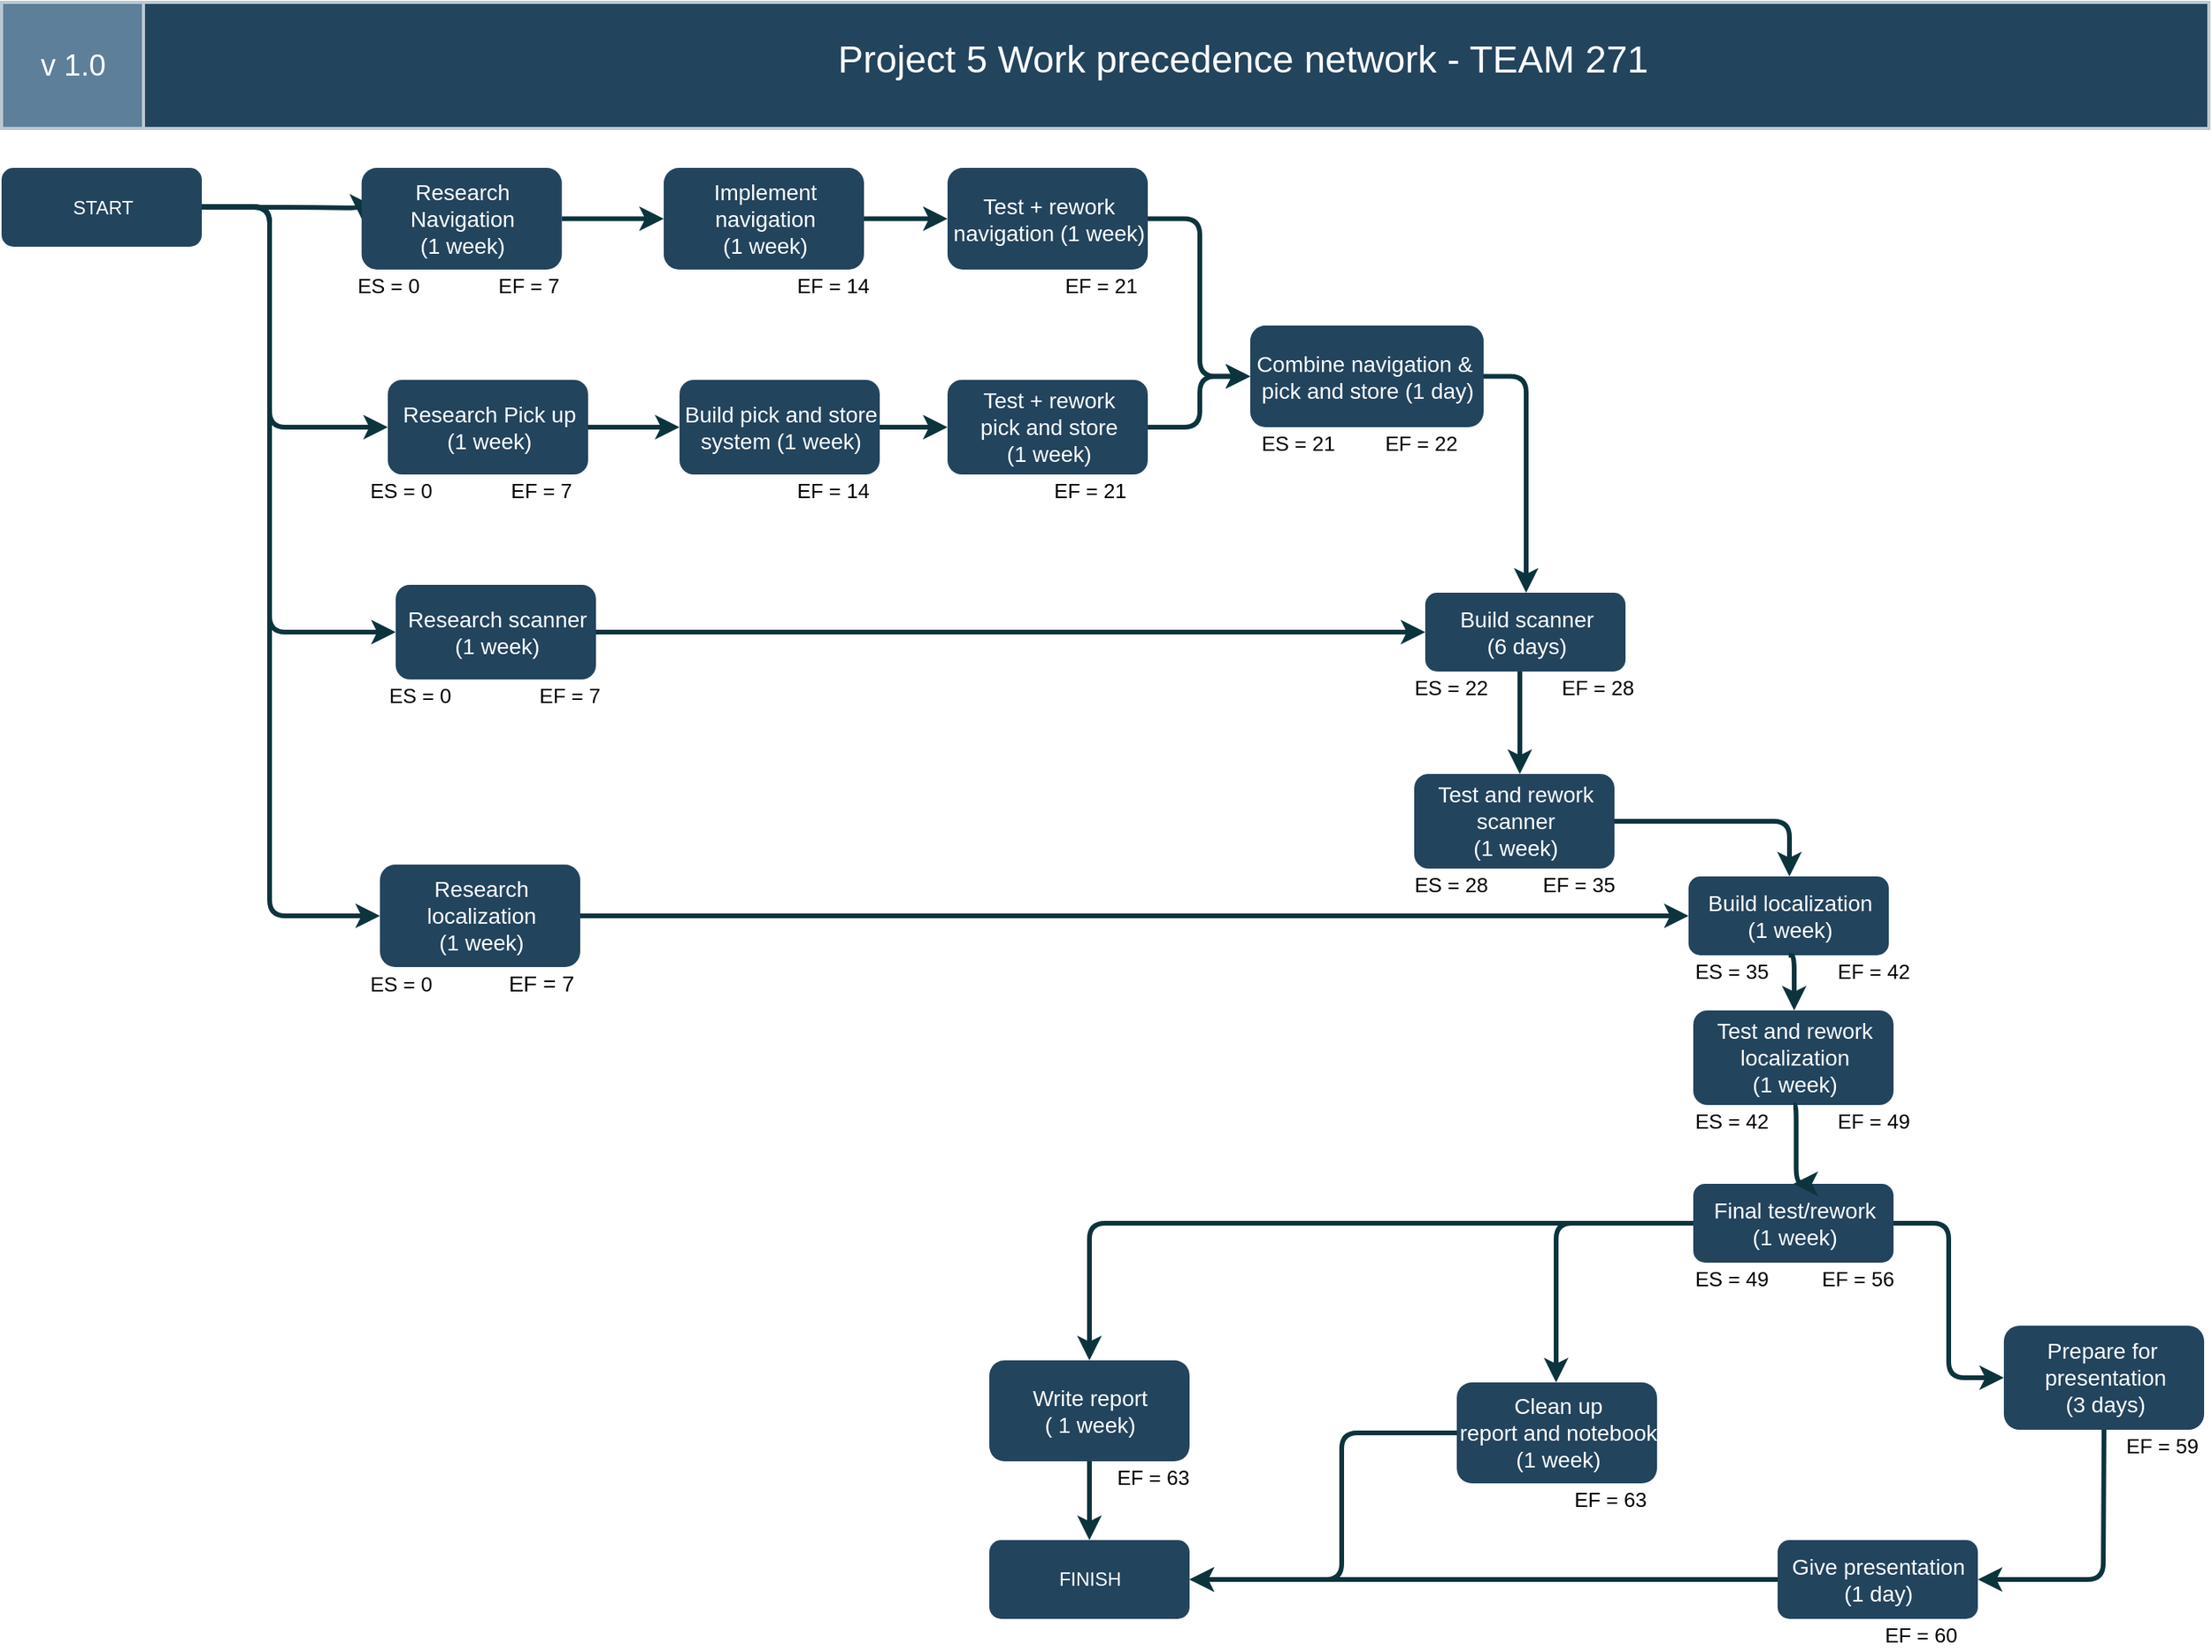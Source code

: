 <mxfile version="12.7.0" type="device"><diagram id="6a731a19-8d31-9384-78a2-239565b7b9f0" name="Page-1"><mxGraphModel dx="1422" dy="-114" grid="1" gridSize="10" guides="1" tooltips="1" connect="1" arrows="1" fold="1" page="1" pageScale="1" pageWidth="1169" pageHeight="827" background="#ffffff" math="0" shadow="0"><root><mxCell id="0"/><mxCell id="1" parent="0"/><mxCell id="56" value="Project 5 Work precedence network - TEAM 271" style="strokeColor=#BAC8D3;fillColor=#23445D;fontSize=24;strokeWidth=2;fontFamily=Helvetica;html=1;fontColor=#FFFFFF;fontStyle=0;spacingBottom=8;spacingRight=0;spacingLeft=83;" parent="1" vertex="1"><mxGeometry x="340" y="850.5" width="1310" height="80" as="geometry"/></mxCell><mxCell id="59" value="v 1.0" style="strokeColor=#BAC8D3;fillColor=#5d7f99;fontSize=19;strokeWidth=2;fontFamily=Helvetica;html=1;labelBackgroundColor=none;fontColor=#FFFFFF;" parent="1" vertex="1"><mxGeometry x="250" y="850.5" width="90" height="80" as="geometry"/></mxCell><mxCell id="89" style="edgeStyle=orthogonalEdgeStyle;rounded=1;jumpStyle=none;html=1;exitX=1;exitY=0.5;entryX=0;entryY=0.5;labelBackgroundColor=#ffffff;startArrow=none;startFill=0;endArrow=classic;jettySize=auto;orthogonalLoop=1;strokeColor=#0C343D;strokeWidth=3;fontFamily=Helvetica;fontSize=11;fontColor=#000000;" parent="1" source="90" target="92" edge="1"><mxGeometry relative="1" as="geometry"><Array as="points"><mxPoint x="440" y="981"/><mxPoint x="440" y="981"/></Array></mxGeometry></mxCell><mxCell id="90" value="&lt;font color=&quot;#ffffff&quot;&gt;START&lt;/font&gt;" style="rounded=1;fillColor=#23445D;strokeColor=none;strokeWidth=2;fontFamily=Helvetica;html=1;gradientColor=none;" parent="1" vertex="1"><mxGeometry x="250.005" y="955.5" width="127" height="50" as="geometry"/></mxCell><mxCell id="91" value="&lt;font color=&quot;#ffffff&quot; style=&quot;font-size: 14px&quot;&gt;Implement&lt;br&gt;navigation&lt;br&gt;(1 week)&lt;/font&gt;" style="rounded=1;fillColor=#23445D;strokeColor=none;strokeWidth=2;fontFamily=Helvetica;html=1;gradientColor=none;" parent="1" vertex="1"><mxGeometry x="670" y="955.5" width="127" height="64.5" as="geometry"/></mxCell><mxCell id="92" value="&lt;font color=&quot;#ffffff&quot; style=&quot;font-size: 14px&quot;&gt;Research&lt;br&gt;Navigation&lt;br&gt;(1 week)&lt;/font&gt;" style="rounded=1;fillColor=#23445D;strokeColor=none;strokeWidth=2;fontFamily=Helvetica;html=1;gradientColor=none;" parent="1" vertex="1"><mxGeometry x="478.35" y="955.5" width="127" height="64.5" as="geometry"/></mxCell><mxCell id="94" value="&lt;font color=&quot;#ffffff&quot; style=&quot;font-size: 14px&quot;&gt;Build pick and store&lt;br&gt;system (1 week)&lt;/font&gt;" style="rounded=1;fillColor=#23445D;strokeColor=none;strokeWidth=2;fontFamily=Helvetica;html=1;gradientColor=none;" parent="1" vertex="1"><mxGeometry x="680" y="1090" width="127" height="60" as="geometry"/></mxCell><mxCell id="96" value="&lt;font color=&quot;#ffffff&quot; style=&quot;font-size: 14px&quot;&gt;Research Pick up&lt;br&gt;(1 week)&lt;/font&gt;" style="rounded=1;fillColor=#23445D;strokeColor=none;strokeWidth=2;fontFamily=Helvetica;html=1;gradientColor=none;" parent="1" vertex="1"><mxGeometry x="495" y="1090" width="127" height="60" as="geometry"/></mxCell><mxCell id="98" value="&lt;font color=&quot;#ffffff&quot; style=&quot;font-size: 14px&quot;&gt;Test + rework&lt;br&gt;navigation (1 week)&lt;/font&gt;" style="rounded=1;fillColor=#23445D;strokeColor=none;strokeWidth=2;fontFamily=Helvetica;html=1;gradientColor=none;shadow=0;comic=0;" parent="1" vertex="1"><mxGeometry x="850" y="955.5" width="127" height="64.5" as="geometry"/></mxCell><mxCell id="99" value="&lt;font color=&quot;#ffffff&quot; style=&quot;font-size: 14px&quot;&gt;Prepare for&amp;nbsp;&lt;br&gt;presentation&lt;br&gt;(3 days)&lt;/font&gt;" style="rounded=1;fillColor=#23445D;strokeColor=none;strokeWidth=2;gradientColor=none;fontFamily=Helvetica;html=1;" parent="1" vertex="1"><mxGeometry x="1520" y="1690" width="127" height="66" as="geometry"/></mxCell><mxCell id="100" value="&lt;font color=&quot;#ffffff&quot; style=&quot;font-size: 14px&quot;&gt;Research scanner&lt;br&gt;(1 week)&lt;br&gt;&lt;/font&gt;" style="rounded=1;fillColor=#23445D;strokeColor=none;strokeWidth=2;fontFamily=Helvetica;html=1;gradientColor=none;" parent="1" vertex="1"><mxGeometry x="500" y="1220" width="127" height="60" as="geometry"/></mxCell><mxCell id="101" value="&lt;font color=&quot;#ffffff&quot; style=&quot;font-size: 14px&quot;&gt;Research&lt;br&gt;localization&lt;br&gt;(1 week)&lt;br&gt;&lt;/font&gt;" style="rounded=1;fillColor=#23445D;strokeColor=none;strokeWidth=2;fontFamily=Helvetica;html=1;gradientColor=none;" parent="1" vertex="1"><mxGeometry x="490" y="1397.5" width="127" height="65" as="geometry"/></mxCell><mxCell id="102" value="&lt;font color=&quot;#ffffff&quot; style=&quot;font-size: 14px&quot;&gt;Test + rework&lt;br&gt;pick and store&lt;br&gt;(&lt;/font&gt;&lt;span style=&quot;color: rgb(255 , 255 , 255) ; font-size: 14px&quot;&gt;1 week)&lt;/span&gt;" style="rounded=1;fillColor=#23445D;strokeColor=none;strokeWidth=2;fontFamily=Helvetica;html=1;gradientColor=none;" parent="1" vertex="1"><mxGeometry x="850" y="1090" width="127" height="60" as="geometry"/></mxCell><mxCell id="103" value="&lt;font color=&quot;#ffffff&quot; style=&quot;font-size: 14px&quot;&gt;Build scanner&lt;br&gt;(6 days)&lt;br&gt;&lt;/font&gt;" style="rounded=1;fillColor=#23445D;strokeColor=none;strokeWidth=2;fontFamily=Helvetica;html=1;gradientColor=none;" parent="1" vertex="1"><mxGeometry x="1153.005" y="1225" width="127" height="50" as="geometry"/></mxCell><mxCell id="107" value="&lt;font color=&quot;#ffffff&quot; style=&quot;font-size: 14px&quot;&gt;Final test/rework&lt;br&gt;(&lt;/font&gt;&lt;span style=&quot;color: rgb(255 , 255 , 255) ; font-size: 14px&quot;&gt;1 week&lt;/span&gt;&lt;font color=&quot;#ffffff&quot; style=&quot;font-size: 14px&quot;&gt;)&lt;/font&gt;" style="rounded=1;fillColor=#23445D;strokeColor=none;strokeWidth=2;gradientColor=none;fontFamily=Helvetica;html=1;" parent="1" vertex="1"><mxGeometry x="1323.002" y="1600" width="127" height="50" as="geometry"/></mxCell><mxCell id="108" value="&lt;font color=&quot;#ffffff&quot; style=&quot;font-size: 14px&quot;&gt;Combine navigation &amp;amp;&amp;nbsp;&lt;br&gt;pick and store (1 day)&lt;/font&gt;" style="rounded=1;fillColor=#23445D;strokeColor=none;strokeWidth=2;gradientColor=none;fontFamily=Helvetica;html=1;" parent="1" vertex="1"><mxGeometry x="1042" y="1055.5" width="148" height="64.5" as="geometry"/></mxCell><mxCell id="109" value="&lt;font color=&quot;#ffffff&quot; style=&quot;font-size: 14px&quot;&gt;Test and rework&lt;br&gt;scanner&lt;br&gt;(1 week)&lt;br&gt;&lt;/font&gt;" style="rounded=1;fillColor=#23445D;strokeColor=none;strokeWidth=2;gradientColor=none;fontFamily=Helvetica;html=1;" parent="1" vertex="1"><mxGeometry x="1146" y="1340" width="127" height="60" as="geometry"/></mxCell><mxCell id="110" value="&lt;font color=&quot;#ffffff&quot; style=&quot;font-size: 14px&quot;&gt;Build localization&lt;br&gt;(&lt;/font&gt;&lt;span style=&quot;color: rgb(255 , 255 , 255) ; font-size: 14px&quot;&gt;1 week&lt;/span&gt;&lt;font color=&quot;#ffffff&quot; style=&quot;font-size: 14px&quot;&gt;)&lt;br&gt;&lt;/font&gt;" style="rounded=1;fillColor=#23445D;strokeColor=none;strokeWidth=2;gradientColor=none;fontFamily=Helvetica;html=1;" parent="1" vertex="1"><mxGeometry x="1320.002" y="1405" width="127" height="50" as="geometry"/></mxCell><mxCell id="112" value="" style="edgeStyle=elbowEdgeStyle;elbow=horizontal;strokeWidth=3;strokeColor=#0C343D;fontFamily=Helvetica;html=1;exitX=1;exitY=0.5;exitDx=0;exitDy=0;entryX=0;entryY=0.5;entryDx=0;entryDy=0;" parent="1" source="90" target="96" edge="1"><mxGeometry x="6.449" y="830.5" width="131.973" height="100" as="geometry"><mxPoint x="6.449" y="930.5" as="sourcePoint"/><mxPoint x="550" y="1190" as="targetPoint"/><Array as="points"><mxPoint x="420" y="1115"/><mxPoint x="340" y="1240"/><mxPoint x="420" y="1080"/><mxPoint x="422" y="1193.5"/></Array></mxGeometry></mxCell><mxCell id="113" value="" style="edgeStyle=elbowEdgeStyle;elbow=horizontal;strokeWidth=3;strokeColor=#0C343D;fontFamily=Helvetica;html=1;entryX=0;entryY=0.5;entryDx=0;entryDy=0;" parent="1" source="90" target="101" edge="1"><mxGeometry x="6.449" y="830.5" width="131.973" height="100" as="geometry"><mxPoint x="6.449" y="930.5" as="sourcePoint"/><mxPoint x="478.354" y="1480.5" as="targetPoint"/><Array as="points"><mxPoint x="420" y="1430"/><mxPoint x="422" y="1102.5"/></Array></mxGeometry></mxCell><mxCell id="114" value="" style="edgeStyle=elbowEdgeStyle;elbow=horizontal;strokeWidth=3;strokeColor=#0C343D;fontFamily=Helvetica;html=1;exitX=1;exitY=0.5;exitDx=0;exitDy=0;" parent="1" source="92" target="91" edge="1"><mxGeometry x="6.449" y="830.5" width="131.973" height="100" as="geometry"><mxPoint x="6.449" y="930.5" as="sourcePoint"/><mxPoint x="138.422" y="830.5" as="targetPoint"/></mxGeometry></mxCell><mxCell id="117" value="" style="edgeStyle=elbowEdgeStyle;elbow=horizontal;strokeWidth=3;strokeColor=#0C343D;fontFamily=Helvetica;html=1;" parent="1" source="96" target="94" edge="1"><mxGeometry x="6.449" y="830.5" width="131.973" height="100" as="geometry"><mxPoint x="6.449" y="930.5" as="sourcePoint"/><mxPoint x="138.422" y="830.5" as="targetPoint"/></mxGeometry></mxCell><mxCell id="122" value="" style="edgeStyle=elbowEdgeStyle;elbow=horizontal;strokeWidth=3;strokeColor=#0C343D;fontFamily=Helvetica;html=1;" parent="1" source="91" target="98" edge="1"><mxGeometry x="6.449" y="830.5" width="131.973" height="100" as="geometry"><mxPoint x="6.449" y="930.5" as="sourcePoint"/><mxPoint x="138.422" y="830.5" as="targetPoint"/></mxGeometry></mxCell><mxCell id="123" value="" style="edgeStyle=elbowEdgeStyle;elbow=horizontal;strokeWidth=3;strokeColor=#0C343D;fontFamily=Helvetica;html=1;exitX=1;exitY=0.5;exitDx=0;exitDy=0;entryX=0;entryY=0.5;entryDx=0;entryDy=0;" parent="1" source="94" target="102" edge="1"><mxGeometry x="6.449" y="830.5" width="131.973" height="100" as="geometry"><mxPoint x="6.449" y="930.5" as="sourcePoint"/><mxPoint x="138.422" y="830.5" as="targetPoint"/><Array as="points"><mxPoint x="820" y="1115"/><mxPoint x="877.469" y="1430.5"/></Array></mxGeometry></mxCell><mxCell id="126" value="" style="edgeStyle=elbowEdgeStyle;elbow=horizontal;strokeWidth=3;strokeColor=#0C343D;fontFamily=Helvetica;html=1;" parent="1" source="101" target="110" edge="1"><mxGeometry x="6.449" y="830.5" width="131.973" height="100" as="geometry"><mxPoint x="6.449" y="930.5" as="sourcePoint"/><mxPoint x="138.422" y="830.5" as="targetPoint"/></mxGeometry></mxCell><mxCell id="128" value="" style="edgeStyle=elbowEdgeStyle;elbow=horizontal;strokeWidth=3;strokeColor=#0C343D;fontFamily=Helvetica;html=1;entryX=0.5;entryY=0;entryDx=0;entryDy=0;" parent="1" source="108" target="103" edge="1"><mxGeometry x="6.449" y="830.5" width="131.973" height="100" as="geometry"><mxPoint x="6.449" y="930.5" as="sourcePoint"/><mxPoint x="1217" y="1190" as="targetPoint"/><Array as="points"><mxPoint x="1217" y="1130"/><mxPoint x="1210" y="1180"/><mxPoint x="1220" y="1140"/><mxPoint x="1214" y="1280"/><mxPoint x="1210" y="1170"/><mxPoint x="1200" y="1220"/><mxPoint x="1230" y="1210"/><mxPoint x="1250" y="1180"/><mxPoint x="1280" y="1130"/><mxPoint x="1380" y="1160"/><mxPoint x="1776" y="1280.5"/></Array></mxGeometry></mxCell><mxCell id="129" value="" style="edgeStyle=elbowEdgeStyle;elbow=horizontal;strokeWidth=3;strokeColor=#0C343D;fontFamily=Helvetica;html=1;exitX=1;exitY=0.5;exitDx=0;exitDy=0;" parent="1" source="109" target="110" edge="1"><mxGeometry x="6.449" y="830.5" width="131.973" height="100" as="geometry"><mxPoint x="1350" y="1460" as="sourcePoint"/><mxPoint x="138.422" y="830.5" as="targetPoint"/><Array as="points"><mxPoint x="1384" y="1430"/><mxPoint x="1650" y="1520"/></Array></mxGeometry></mxCell><mxCell id="131" value="" style="edgeStyle=elbowEdgeStyle;elbow=horizontal;strokeWidth=3;strokeColor=#0C343D;fontFamily=Helvetica;html=1;" parent="1" source="103" target="109" edge="1"><mxGeometry x="6.449" y="830.5" width="131.973" height="100" as="geometry"><mxPoint x="6.449" y="930.5" as="sourcePoint"/><mxPoint x="138.422" y="830.5" as="targetPoint"/></mxGeometry></mxCell><mxCell id="132" value="" style="edgeStyle=elbowEdgeStyle;elbow=horizontal;strokeWidth=3;strokeColor=#0C343D;fontFamily=Helvetica;html=1;entryX=0;entryY=0.5;entryDx=0;entryDy=0;exitX=1;exitY=0.5;exitDx=0;exitDy=0;" parent="1" source="100" target="103" edge="1"><mxGeometry x="6.449" y="830.5" width="131.973" height="100" as="geometry"><mxPoint x="710" y="1270" as="sourcePoint"/><mxPoint x="1040" y="1390" as="targetPoint"/><Array as="points"><mxPoint x="890" y="1270"/><mxPoint x="820" y="1320"/><mxPoint x="1100" y="1350"/></Array></mxGeometry></mxCell><mxCell id="133" value="" style="edgeStyle=elbowEdgeStyle;elbow=horizontal;strokeWidth=3;strokeColor=#0C343D;fontFamily=Helvetica;html=1;exitX=1;exitY=0.5;exitDx=0;exitDy=0;" parent="1" source="102" target="108" edge="1"><mxGeometry x="6.449" y="830.5" width="131.973" height="100" as="geometry"><mxPoint x="1288.415" y="1080.5" as="sourcePoint"/><mxPoint x="138.422" y="830.5" as="targetPoint"/><Array as="points"><mxPoint x="1010" y="1130"/><mxPoint x="1070" y="1130"/><mxPoint x="1250" y="1110"/></Array></mxGeometry></mxCell><mxCell id="134" value="" style="edgeStyle=elbowEdgeStyle;elbow=horizontal;strokeWidth=3;strokeColor=#0C343D;fontFamily=Helvetica;html=1;" parent="1" source="98" target="108" edge="1"><mxGeometry x="6.449" y="830.5" width="131.973" height="100" as="geometry"><mxPoint x="6.449" y="930.5" as="sourcePoint"/><mxPoint x="138.422" y="830.5" as="targetPoint"/><Array as="points"><mxPoint x="1010" y="1040"/><mxPoint x="1060" y="1030"/><mxPoint x="1300" y="1020"/><mxPoint x="1524.136" y="1030.5"/></Array></mxGeometry></mxCell><mxCell id="137" value="" style="edgeStyle=elbowEdgeStyle;elbow=horizontal;strokeWidth=3;strokeColor=#0C343D;fontFamily=Helvetica;html=1;exitX=1;exitY=0.5;exitDx=0;exitDy=0;" parent="1" source="107" target="99" edge="1"><mxGeometry x="-3.551" y="776.5" width="131.973" height="100" as="geometry"><mxPoint x="1570" y="1776" as="sourcePoint"/><mxPoint x="128.422" y="776.5" as="targetPoint"/></mxGeometry></mxCell><mxCell id="138" value="" style="edgeStyle=elbowEdgeStyle;elbow=horizontal;strokeWidth=3;strokeColor=#0C343D;fontFamily=Helvetica;html=1;exitX=0.5;exitY=1;exitDx=0;exitDy=0;entryX=0.5;entryY=0;entryDx=0;entryDy=0;" parent="1" source="110" target="PneX3zngkVHC6XIeBzpx-145" edge="1"><mxGeometry x="6.449" y="830.5" width="131.973" height="100" as="geometry"><mxPoint x="1440" y="1750" as="sourcePoint"/><mxPoint x="1420" y="1490" as="targetPoint"/><Array as="points"><mxPoint x="1387" y="1480"/><mxPoint x="1864" y="1490"/></Array></mxGeometry></mxCell><mxCell id="po6kVnArcj2YCOIXC04d-149" value="" style="edgeStyle=elbowEdgeStyle;elbow=horizontal;strokeWidth=3;strokeColor=#0C343D;fontFamily=Helvetica;html=1;entryX=0;entryY=0.5;entryDx=0;entryDy=0;" parent="1" target="100" edge="1"><mxGeometry x="6.449" y="830" width="131.973" height="100" as="geometry"><mxPoint x="377.005" y="980" as="sourcePoint"/><mxPoint x="490.004" y="1193" as="targetPoint"/><Array as="points"><mxPoint x="420" y="1160"/><mxPoint x="422" y="1070"/><mxPoint x="422" y="1193"/></Array></mxGeometry></mxCell><mxCell id="po6kVnArcj2YCOIXC04d-150" value="" style="edgeStyle=elbowEdgeStyle;elbow=horizontal;strokeWidth=3;strokeColor=#0C343D;fontFamily=Helvetica;html=1;entryX=0.5;entryY=0;entryDx=0;entryDy=0;exitX=0;exitY=0.5;exitDx=0;exitDy=0;" parent="1" source="107" target="po6kVnArcj2YCOIXC04d-151" edge="1"><mxGeometry x="6.449" y="786.5" width="131.973" height="100" as="geometry"><mxPoint x="1270" y="1821" as="sourcePoint"/><mxPoint x="1630" y="1116" as="targetPoint"/><Array as="points"><mxPoint x="1236" y="1636"/><mxPoint x="1690" y="1156"/></Array></mxGeometry></mxCell><mxCell id="po6kVnArcj2YCOIXC04d-151" value="&lt;font color=&quot;#ffffff&quot; style=&quot;font-size: 14px&quot;&gt;Clean up&lt;br&gt;report and notebook&lt;br&gt;(1 week)&lt;/font&gt;" style="rounded=1;fillColor=#23445D;strokeColor=none;strokeWidth=2;gradientColor=none;fontFamily=Helvetica;html=1;" parent="1" vertex="1"><mxGeometry x="1173" y="1726" width="127" height="64" as="geometry"/></mxCell><mxCell id="po6kVnArcj2YCOIXC04d-154" value="&lt;font color=&quot;#ffffff&quot; style=&quot;font-size: 14px&quot;&gt;Give presentation&lt;br&gt;(1 day)&lt;/font&gt;" style="rounded=1;fillColor=#23445D;strokeColor=none;strokeWidth=2;gradientColor=none;fontFamily=Helvetica;html=1;" parent="1" vertex="1"><mxGeometry x="1376.498" y="1826" width="127" height="50" as="geometry"/></mxCell><mxCell id="po6kVnArcj2YCOIXC04d-156" value="" style="edgeStyle=elbowEdgeStyle;elbow=horizontal;strokeWidth=3;strokeColor=#0C343D;fontFamily=Helvetica;html=1;entryX=1;entryY=0.5;entryDx=0;entryDy=0;exitX=0.5;exitY=1;exitDx=0;exitDy=0;" parent="1" source="99" target="po6kVnArcj2YCOIXC04d-154" edge="1"><mxGeometry x="220.449" y="793.75" width="131.973" height="100" as="geometry"><mxPoint x="2114" y="1086" as="sourcePoint"/><mxPoint x="2173.998" y="1093.75" as="targetPoint"/><Array as="points"><mxPoint x="1583" y="1816"/><mxPoint x="1607" y="1996"/></Array></mxGeometry></mxCell><mxCell id="po6kVnArcj2YCOIXC04d-157" value="&lt;font style=&quot;font-size: 13px&quot;&gt;ES = 0&lt;/font&gt;" style="text;html=1;align=center;verticalAlign=middle;resizable=0;points=[];autosize=1;" parent="1" vertex="1"><mxGeometry x="470" y="1020" width="50" height="20" as="geometry"/></mxCell><mxCell id="po6kVnArcj2YCOIXC04d-158" value="&lt;font style=&quot;font-size: 13px&quot;&gt;EF = 7&lt;/font&gt;" style="text;html=1;align=center;verticalAlign=middle;resizable=0;points=[];autosize=1;" parent="1" vertex="1"><mxGeometry x="559" y="1020" width="50" height="20" as="geometry"/></mxCell><mxCell id="po6kVnArcj2YCOIXC04d-159" value="&lt;font style=&quot;font-size: 13px&quot;&gt;EF = 14&lt;/font&gt;" style="text;html=1;align=center;verticalAlign=middle;resizable=0;points=[];autosize=1;" parent="1" vertex="1"><mxGeometry x="747" y="1020" width="60" height="20" as="geometry"/></mxCell><mxCell id="po6kVnArcj2YCOIXC04d-162" value="&lt;font style=&quot;font-size: 13px&quot;&gt;EF = 21&lt;/font&gt;" style="text;html=1;align=center;verticalAlign=middle;resizable=0;points=[];autosize=1;" parent="1" vertex="1"><mxGeometry x="917" y="1020" width="60" height="20" as="geometry"/></mxCell><mxCell id="po6kVnArcj2YCOIXC04d-163" value="&lt;font style=&quot;font-size: 13px&quot;&gt;ES = 0&lt;/font&gt;" style="text;html=1;align=center;verticalAlign=middle;resizable=0;points=[];autosize=1;" parent="1" vertex="1"><mxGeometry x="478.35" y="1150" width="50" height="20" as="geometry"/></mxCell><mxCell id="po6kVnArcj2YCOIXC04d-164" value="&lt;font style=&quot;font-size: 13px&quot;&gt;EF = 7&lt;/font&gt;" style="text;html=1;align=center;verticalAlign=middle;resizable=0;points=[];autosize=1;" parent="1" vertex="1"><mxGeometry x="567" y="1150" width="50" height="20" as="geometry"/></mxCell><mxCell id="po6kVnArcj2YCOIXC04d-165" value="&lt;font style=&quot;font-size: 13px&quot;&gt;EF = 14&lt;/font&gt;" style="text;html=1;align=center;verticalAlign=middle;resizable=0;points=[];autosize=1;" parent="1" vertex="1"><mxGeometry x="747" y="1150" width="60" height="20" as="geometry"/></mxCell><mxCell id="po6kVnArcj2YCOIXC04d-166" value="&lt;font style=&quot;font-size: 13px&quot;&gt;EF = 21&lt;/font&gt;" style="text;html=1;align=center;verticalAlign=middle;resizable=0;points=[];autosize=1;" parent="1" vertex="1"><mxGeometry x="910" y="1150" width="60" height="20" as="geometry"/></mxCell><mxCell id="po6kVnArcj2YCOIXC04d-167" value="&lt;font style=&quot;font-size: 13px&quot;&gt;ES = 21&lt;/font&gt;" style="text;html=1;align=center;verticalAlign=middle;resizable=0;points=[];autosize=1;" parent="1" vertex="1"><mxGeometry x="1042" y="1120" width="60" height="20" as="geometry"/></mxCell><mxCell id="po6kVnArcj2YCOIXC04d-168" value="&lt;font style=&quot;font-size: 13px&quot;&gt;EF = 22&lt;/font&gt;" style="text;html=1;align=center;verticalAlign=middle;resizable=0;points=[];autosize=1;" parent="1" vertex="1"><mxGeometry x="1120" y="1120" width="60" height="20" as="geometry"/></mxCell><mxCell id="po6kVnArcj2YCOIXC04d-169" value="&lt;span style=&quot;font-size: 13px&quot;&gt;ES = 22&lt;/span&gt;" style="text;html=1;align=center;verticalAlign=middle;resizable=0;points=[];autosize=1;" parent="1" vertex="1"><mxGeometry x="1139" y="1275" width="60" height="20" as="geometry"/></mxCell><mxCell id="po6kVnArcj2YCOIXC04d-170" value="&lt;font style=&quot;font-size: 13px&quot;&gt;EF = 28&lt;/font&gt;" style="text;html=1;align=center;verticalAlign=middle;resizable=0;points=[];autosize=1;" parent="1" vertex="1"><mxGeometry x="1232" y="1275" width="60" height="20" as="geometry"/></mxCell><mxCell id="po6kVnArcj2YCOIXC04d-173" value="&lt;font style=&quot;font-size: 13px&quot;&gt;ES = 28&lt;/font&gt;" style="text;html=1;align=center;verticalAlign=middle;resizable=0;points=[];autosize=1;" parent="1" vertex="1"><mxGeometry x="1139" y="1400" width="60" height="20" as="geometry"/></mxCell><mxCell id="po6kVnArcj2YCOIXC04d-174" value="&lt;font style=&quot;font-size: 13px&quot;&gt;EF = 35&lt;/font&gt;" style="text;html=1;align=center;verticalAlign=middle;resizable=0;points=[];autosize=1;" parent="1" vertex="1"><mxGeometry x="1220" y="1400" width="60" height="20" as="geometry"/></mxCell><mxCell id="po6kVnArcj2YCOIXC04d-175" value="&lt;font style=&quot;font-size: 13px&quot;&gt;EF = 42&lt;/font&gt;" style="text;html=1;align=center;verticalAlign=middle;resizable=0;points=[];autosize=1;" parent="1" vertex="1"><mxGeometry x="1406.5" y="1455" width="60" height="20" as="geometry"/></mxCell><mxCell id="po6kVnArcj2YCOIXC04d-176" value="&lt;font style=&quot;font-size: 13px&quot;&gt;ES = 49&lt;/font&gt;" style="text;html=1;align=center;verticalAlign=middle;resizable=0;points=[];autosize=1;" parent="1" vertex="1"><mxGeometry x="1316.5" y="1650" width="60" height="20" as="geometry"/></mxCell><mxCell id="po6kVnArcj2YCOIXC04d-177" value="&lt;font style=&quot;font-size: 13px&quot;&gt;EF = 56&lt;/font&gt;" style="text;html=1;align=center;verticalAlign=middle;resizable=0;points=[];autosize=1;" parent="1" vertex="1"><mxGeometry x="1396.5" y="1650" width="60" height="20" as="geometry"/></mxCell><mxCell id="po6kVnArcj2YCOIXC04d-178" value="&lt;font style=&quot;font-size: 13px&quot;&gt;EF = 59&lt;/font&gt;" style="text;html=1;align=center;verticalAlign=middle;resizable=0;points=[];autosize=1;" parent="1" vertex="1"><mxGeometry x="1590" y="1756" width="60" height="20" as="geometry"/></mxCell><mxCell id="po6kVnArcj2YCOIXC04d-179" value="&lt;font style=&quot;font-size: 13px&quot;&gt;EF = 60&lt;/font&gt;" style="text;html=1;align=center;verticalAlign=middle;resizable=0;points=[];autosize=1;" parent="1" vertex="1"><mxGeometry x="1437" y="1876" width="60" height="20" as="geometry"/></mxCell><mxCell id="po6kVnArcj2YCOIXC04d-180" value="&lt;font style=&quot;font-size: 13px&quot;&gt;EF = 63&lt;/font&gt;" style="text;html=1;align=center;verticalAlign=middle;resizable=0;points=[];autosize=1;" parent="1" vertex="1"><mxGeometry x="950" y="1776" width="60" height="20" as="geometry"/></mxCell><mxCell id="po6kVnArcj2YCOIXC04d-182" value="&lt;font style=&quot;font-size: 13px&quot;&gt;ES = 0&lt;/font&gt;" style="text;html=1;align=center;verticalAlign=middle;resizable=0;points=[];autosize=1;" parent="1" vertex="1"><mxGeometry x="490" y="1280" width="50" height="20" as="geometry"/></mxCell><mxCell id="po6kVnArcj2YCOIXC04d-183" value="&lt;font style=&quot;font-size: 13px&quot;&gt;EF = 7&lt;/font&gt;" style="text;html=1;align=center;verticalAlign=middle;resizable=0;points=[];autosize=1;" parent="1" vertex="1"><mxGeometry x="585" y="1280" width="50" height="20" as="geometry"/></mxCell><mxCell id="po6kVnArcj2YCOIXC04d-184" value="&lt;font style=&quot;font-size: 13px&quot;&gt;ES = 0&lt;/font&gt;" style="text;html=1;align=center;verticalAlign=middle;resizable=0;points=[];autosize=1;" parent="1" vertex="1"><mxGeometry x="478.35" y="1462.5" width="50" height="20" as="geometry"/></mxCell><mxCell id="po6kVnArcj2YCOIXC04d-185" value="&lt;font style=&quot;font-size: 14px&quot;&gt;EF = 7&lt;/font&gt;" style="text;html=1;align=center;verticalAlign=middle;resizable=0;points=[];autosize=1;" parent="1" vertex="1"><mxGeometry x="562" y="1462.5" width="60" height="20" as="geometry"/></mxCell><mxCell id="po6kVnArcj2YCOIXC04d-186" value="&lt;font style=&quot;font-size: 13px&quot;&gt;ES = 35&lt;/font&gt;" style="text;html=1;align=center;verticalAlign=middle;resizable=0;points=[];autosize=1;" parent="1" vertex="1"><mxGeometry x="1316.5" y="1455" width="60" height="20" as="geometry"/></mxCell><mxCell id="po6kVnArcj2YCOIXC04d-187" value="&lt;font color=&quot;#ffffff&quot;&gt;FINISH&lt;/font&gt;" style="rounded=1;fillColor=#23445D;strokeColor=none;strokeWidth=2;gradientColor=none;fontFamily=Helvetica;html=1;" parent="1" vertex="1"><mxGeometry x="876.498" y="1826" width="127" height="50" as="geometry"/></mxCell><mxCell id="bGOW7a-qi8KEZcCesc2J-140" value="" style="edgeStyle=elbowEdgeStyle;elbow=horizontal;strokeWidth=3;strokeColor=#0C343D;fontFamily=Helvetica;html=1;entryX=1;entryY=0.5;entryDx=0;entryDy=0;exitX=0;exitY=0.5;exitDx=0;exitDy=0;" parent="1" source="po6kVnArcj2YCOIXC04d-154" target="po6kVnArcj2YCOIXC04d-187" edge="1"><mxGeometry x="-89.571" y="909.25" width="131.973" height="100" as="geometry"><mxPoint x="1293.478" y="2031.5" as="sourcePoint"/><mxPoint x="1297.001" y="2210.5" as="targetPoint"/><Array as="points"><mxPoint x="1210" y="1871"/></Array></mxGeometry></mxCell><mxCell id="bGOW7a-qi8KEZcCesc2J-141" value="" style="edgeStyle=elbowEdgeStyle;elbow=horizontal;strokeWidth=3;strokeColor=#0C343D;fontFamily=Helvetica;html=1;entryX=1;entryY=0.5;entryDx=0;entryDy=0;exitX=0;exitY=0.5;exitDx=0;exitDy=0;" parent="1" source="po6kVnArcj2YCOIXC04d-151" target="po6kVnArcj2YCOIXC04d-187" edge="1"><mxGeometry x="-399.581" y="654.25" width="131.973" height="100" as="geometry"><mxPoint x="1239.988" y="1866" as="sourcePoint"/><mxPoint x="829.998" y="1866" as="targetPoint"/><Array as="points"><mxPoint x="1100" y="1866"/></Array></mxGeometry></mxCell><mxCell id="PneX3zngkVHC6XIeBzpx-138" value="" style="edgeStyle=elbowEdgeStyle;elbow=horizontal;strokeWidth=3;strokeColor=#0C343D;fontFamily=Helvetica;html=1;exitX=0;exitY=0.5;exitDx=0;exitDy=0;entryX=0.5;entryY=0;entryDx=0;entryDy=0;" edge="1" parent="1" source="107" target="PneX3zngkVHC6XIeBzpx-139"><mxGeometry x="-278.051" y="781.5" width="131.973" height="100" as="geometry"><mxPoint x="1038.502" y="1620" as="sourcePoint"/><mxPoint x="970" y="1690" as="targetPoint"/><Array as="points"><mxPoint x="940" y="1650"/><mxPoint x="954" y="1650"/><mxPoint x="970" y="1640"/><mxPoint x="954" y="1660"/><mxPoint x="970" y="1640"/><mxPoint x="951.5" y="1631"/><mxPoint x="1405.5" y="1151"/></Array></mxGeometry></mxCell><mxCell id="PneX3zngkVHC6XIeBzpx-139" value="&lt;font color=&quot;#ffffff&quot; style=&quot;font-size: 14px&quot;&gt;&lt;span&gt;Write report&lt;br&gt;&lt;/span&gt;( 1 week)&lt;/font&gt;" style="rounded=1;fillColor=#23445D;strokeColor=none;strokeWidth=2;gradientColor=none;fontFamily=Helvetica;html=1;" vertex="1" parent="1"><mxGeometry x="876.5" y="1712" width="127" height="64" as="geometry"/></mxCell><mxCell id="PneX3zngkVHC6XIeBzpx-143" value="" style="edgeStyle=elbowEdgeStyle;elbow=horizontal;strokeWidth=3;strokeColor=#0C343D;fontFamily=Helvetica;html=1;exitX=0.5;exitY=1;exitDx=0;exitDy=0;entryX=0.5;entryY=0;entryDx=0;entryDy=0;" edge="1" parent="1" source="PneX3zngkVHC6XIeBzpx-139" target="po6kVnArcj2YCOIXC04d-187"><mxGeometry x="-268.051" y="791.5" width="131.973" height="100" as="geometry"><mxPoint x="1333.002" y="1635" as="sourcePoint"/><mxPoint x="950" y="1722" as="targetPoint"/><Array as="points"><mxPoint x="940" y="1800"/><mxPoint x="980" y="1650"/><mxPoint x="964" y="1670"/><mxPoint x="980" y="1650"/><mxPoint x="961.5" y="1641"/><mxPoint x="1415.5" y="1161"/></Array></mxGeometry></mxCell><mxCell id="PneX3zngkVHC6XIeBzpx-144" value="&lt;font style=&quot;font-size: 13px&quot;&gt;EF = 63&lt;/font&gt;" style="text;html=1;align=center;verticalAlign=middle;resizable=0;points=[];autosize=1;" vertex="1" parent="1"><mxGeometry x="1240" y="1790" width="60" height="20" as="geometry"/></mxCell><mxCell id="PneX3zngkVHC6XIeBzpx-145" value="&lt;font color=&quot;#ffffff&quot; style=&quot;font-size: 14px&quot;&gt;Test and rework&lt;br&gt;localization&lt;br&gt;(&lt;/font&gt;&lt;span style=&quot;color: rgb(255 , 255 , 255) ; font-size: 14px&quot;&gt;1 week&lt;/span&gt;&lt;font color=&quot;#ffffff&quot; style=&quot;font-size: 14px&quot;&gt;)&lt;br&gt;&lt;/font&gt;" style="rounded=1;fillColor=#23445D;strokeColor=none;strokeWidth=2;gradientColor=none;fontFamily=Helvetica;html=1;" vertex="1" parent="1"><mxGeometry x="1323" y="1490" width="127" height="60" as="geometry"/></mxCell><mxCell id="PneX3zngkVHC6XIeBzpx-146" value="" style="edgeStyle=elbowEdgeStyle;elbow=horizontal;strokeWidth=3;strokeColor=#0C343D;fontFamily=Helvetica;html=1;exitX=0.5;exitY=1;exitDx=0;exitDy=0;entryX=0.5;entryY=0;entryDx=0;entryDy=0;" edge="1" parent="1" source="PneX3zngkVHC6XIeBzpx-145" target="107"><mxGeometry x="7.699" y="935.5" width="131.973" height="100" as="geometry"><mxPoint x="1388" y="1570" as="sourcePoint"/><mxPoint x="1430" y="1580" as="targetPoint"/><Array as="points"><mxPoint x="1388.25" y="1585"/><mxPoint x="1865.25" y="1595"/></Array></mxGeometry></mxCell><mxCell id="PneX3zngkVHC6XIeBzpx-148" value="&lt;font style=&quot;font-size: 13px&quot;&gt;ES = 42&lt;/font&gt;" style="text;html=1;align=center;verticalAlign=middle;resizable=0;points=[];autosize=1;" vertex="1" parent="1"><mxGeometry x="1316.5" y="1550" width="60" height="20" as="geometry"/></mxCell><mxCell id="PneX3zngkVHC6XIeBzpx-149" value="&lt;font style=&quot;font-size: 13px&quot;&gt;EF = 49&lt;/font&gt;" style="text;html=1;align=center;verticalAlign=middle;resizable=0;points=[];autosize=1;" vertex="1" parent="1"><mxGeometry x="1406.5" y="1550" width="60" height="20" as="geometry"/></mxCell></root></mxGraphModel></diagram></mxfile>